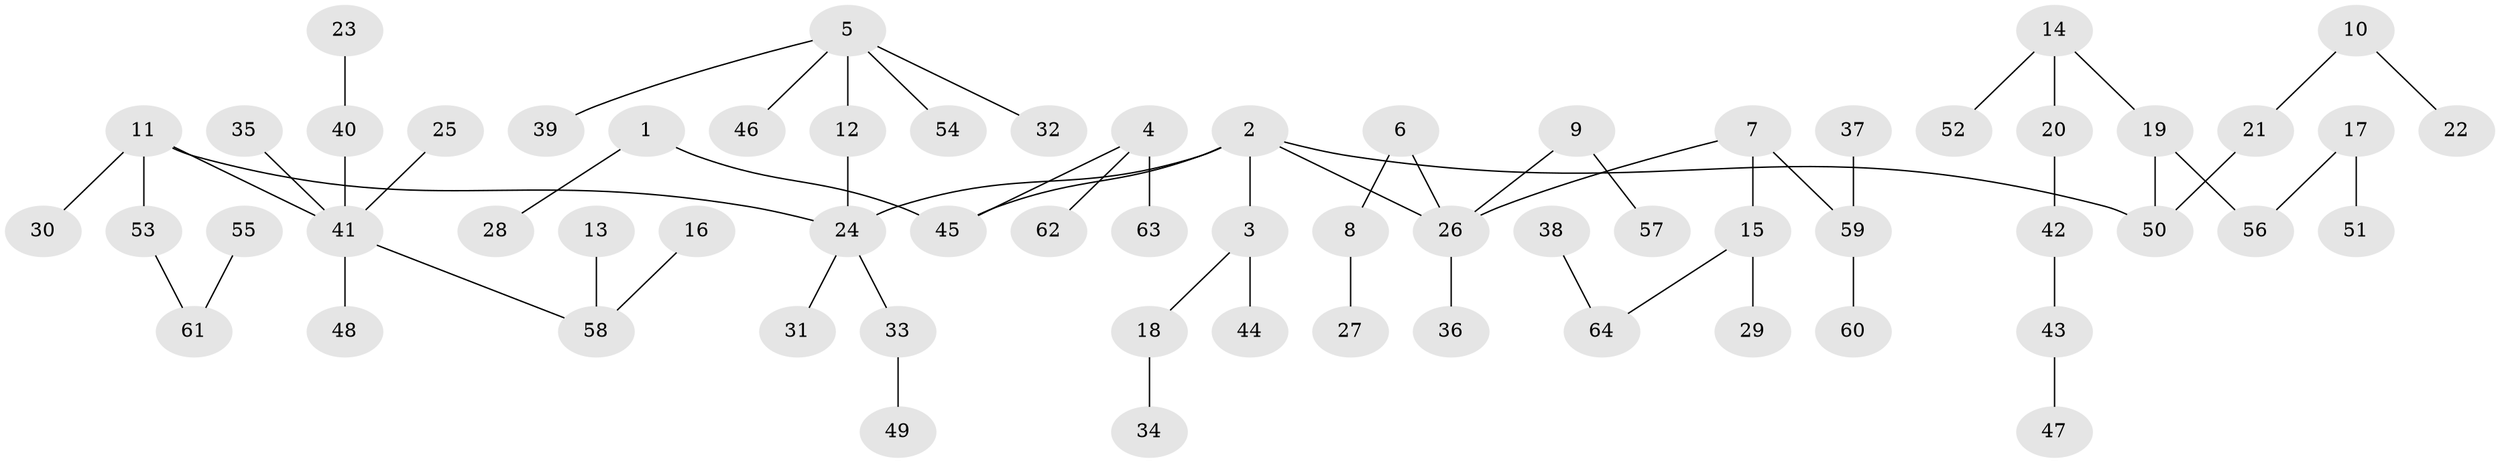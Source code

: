// original degree distribution, {4: 0.03125, 6: 0.0234375, 5: 0.03125, 7: 0.0078125, 3: 0.1640625, 2: 0.2734375, 1: 0.46875}
// Generated by graph-tools (version 1.1) at 2025/02/03/09/25 03:02:26]
// undirected, 64 vertices, 63 edges
graph export_dot {
graph [start="1"]
  node [color=gray90,style=filled];
  1;
  2;
  3;
  4;
  5;
  6;
  7;
  8;
  9;
  10;
  11;
  12;
  13;
  14;
  15;
  16;
  17;
  18;
  19;
  20;
  21;
  22;
  23;
  24;
  25;
  26;
  27;
  28;
  29;
  30;
  31;
  32;
  33;
  34;
  35;
  36;
  37;
  38;
  39;
  40;
  41;
  42;
  43;
  44;
  45;
  46;
  47;
  48;
  49;
  50;
  51;
  52;
  53;
  54;
  55;
  56;
  57;
  58;
  59;
  60;
  61;
  62;
  63;
  64;
  1 -- 28 [weight=1.0];
  1 -- 45 [weight=1.0];
  2 -- 3 [weight=1.0];
  2 -- 24 [weight=1.0];
  2 -- 26 [weight=1.0];
  2 -- 45 [weight=1.0];
  2 -- 50 [weight=1.0];
  3 -- 18 [weight=1.0];
  3 -- 44 [weight=1.0];
  4 -- 45 [weight=1.0];
  4 -- 62 [weight=1.0];
  4 -- 63 [weight=1.0];
  5 -- 12 [weight=1.0];
  5 -- 32 [weight=1.0];
  5 -- 39 [weight=1.0];
  5 -- 46 [weight=1.0];
  5 -- 54 [weight=1.0];
  6 -- 8 [weight=1.0];
  6 -- 26 [weight=1.0];
  7 -- 15 [weight=1.0];
  7 -- 26 [weight=1.0];
  7 -- 59 [weight=1.0];
  8 -- 27 [weight=1.0];
  9 -- 26 [weight=1.0];
  9 -- 57 [weight=1.0];
  10 -- 21 [weight=1.0];
  10 -- 22 [weight=1.0];
  11 -- 24 [weight=1.0];
  11 -- 30 [weight=1.0];
  11 -- 41 [weight=1.0];
  11 -- 53 [weight=1.0];
  12 -- 24 [weight=1.0];
  13 -- 58 [weight=1.0];
  14 -- 19 [weight=1.0];
  14 -- 20 [weight=1.0];
  14 -- 52 [weight=1.0];
  15 -- 29 [weight=1.0];
  15 -- 64 [weight=1.0];
  16 -- 58 [weight=1.0];
  17 -- 51 [weight=1.0];
  17 -- 56 [weight=1.0];
  18 -- 34 [weight=1.0];
  19 -- 50 [weight=1.0];
  19 -- 56 [weight=1.0];
  20 -- 42 [weight=1.0];
  21 -- 50 [weight=1.0];
  23 -- 40 [weight=1.0];
  24 -- 31 [weight=1.0];
  24 -- 33 [weight=1.0];
  25 -- 41 [weight=1.0];
  26 -- 36 [weight=1.0];
  33 -- 49 [weight=1.0];
  35 -- 41 [weight=1.0];
  37 -- 59 [weight=1.0];
  38 -- 64 [weight=1.0];
  40 -- 41 [weight=1.0];
  41 -- 48 [weight=1.0];
  41 -- 58 [weight=1.0];
  42 -- 43 [weight=1.0];
  43 -- 47 [weight=1.0];
  53 -- 61 [weight=1.0];
  55 -- 61 [weight=1.0];
  59 -- 60 [weight=1.0];
}
